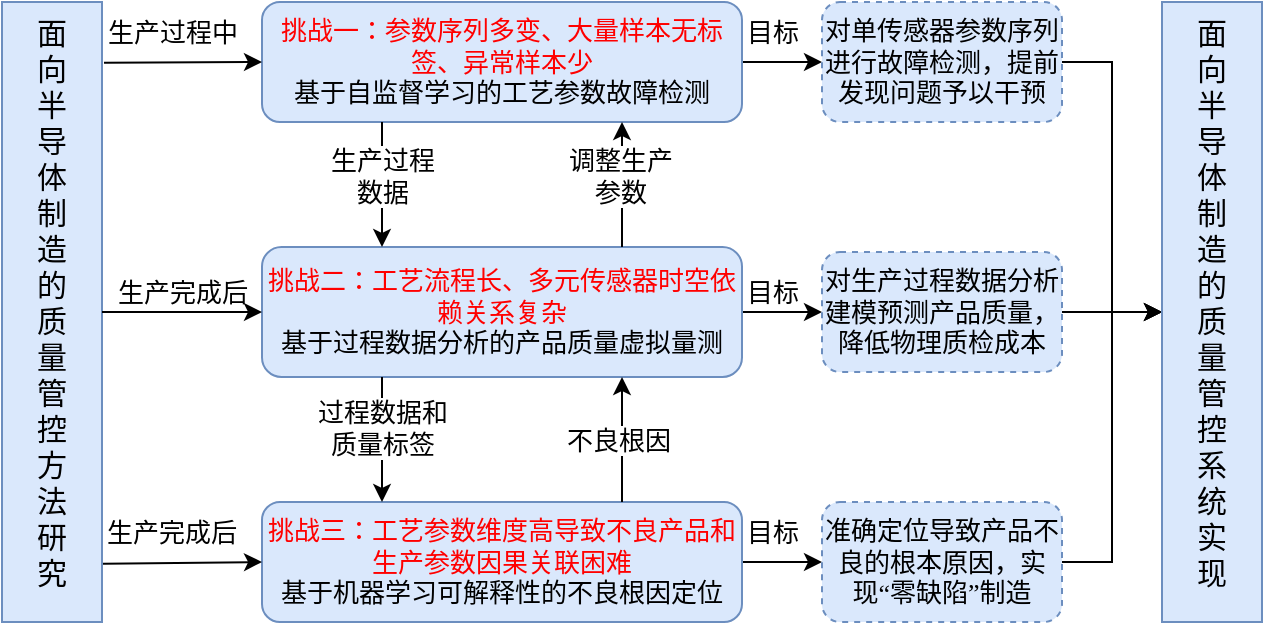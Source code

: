<mxfile version="25.0.3">
  <diagram name="第 1 页" id="vRJoYxe_t1CxdExO-E0Y">
    <mxGraphModel dx="989" dy="509" grid="1" gridSize="10" guides="1" tooltips="1" connect="1" arrows="1" fold="1" page="1" pageScale="1" pageWidth="827" pageHeight="1169" math="0" shadow="0">
      <root>
        <mxCell id="0" />
        <mxCell id="1" parent="0" />
        <mxCell id="leD4EtCYWYrJHKbPkgnn-1" value="" style="rounded=0;whiteSpace=wrap;html=1;fontFamily=华文中宋;fontSize=13;fillColor=#dae8fc;strokeColor=#6c8ebf;fontStyle=0" parent="1" vertex="1">
          <mxGeometry x="70" y="110" width="50" height="310" as="geometry" />
        </mxCell>
        <mxCell id="leD4EtCYWYrJHKbPkgnn-3" value="面向半导体制造的质量管控方法研究" style="text;html=1;strokeColor=none;fillColor=none;align=center;verticalAlign=middle;whiteSpace=wrap;rounded=0;fontFamily=华文中宋;fontSize=15;fontStyle=0" parent="1" vertex="1">
          <mxGeometry x="85" y="140" width="20" height="239" as="geometry" />
        </mxCell>
        <mxCell id="leD4EtCYWYrJHKbPkgnn-10" value="" style="edgeStyle=orthogonalEdgeStyle;rounded=0;orthogonalLoop=1;jettySize=auto;html=1;fontFamily=华文中宋;fontSize=13;fontStyle=0" parent="1" source="leD4EtCYWYrJHKbPkgnn-4" target="leD4EtCYWYrJHKbPkgnn-9" edge="1">
          <mxGeometry relative="1" as="geometry" />
        </mxCell>
        <mxCell id="leD4EtCYWYrJHKbPkgnn-4" value="&lt;font color=&quot;#ff0000&quot;&gt;挑战一：参数序列多变、大量样本无标签、异常样本少&lt;/font&gt;&lt;br&gt;基于自监督学习的工艺参数故障检测" style="rounded=1;whiteSpace=wrap;html=1;fontFamily=华文中宋;fontSize=13;fillColor=#dae8fc;strokeColor=#6c8ebf;fontStyle=0" parent="1" vertex="1">
          <mxGeometry x="200" y="110" width="240" height="60" as="geometry" />
        </mxCell>
        <mxCell id="leD4EtCYWYrJHKbPkgnn-13" value="" style="edgeStyle=orthogonalEdgeStyle;rounded=0;orthogonalLoop=1;jettySize=auto;html=1;fontFamily=华文中宋;fontSize=13;fontStyle=0" parent="1" source="leD4EtCYWYrJHKbPkgnn-5" target="leD4EtCYWYrJHKbPkgnn-12" edge="1">
          <mxGeometry relative="1" as="geometry" />
        </mxCell>
        <mxCell id="leD4EtCYWYrJHKbPkgnn-5" value="&lt;font color=&quot;#ff0000&quot;&gt;挑战二：工艺流程长、多元传感器时空依赖关系复杂&lt;/font&gt;&lt;br&gt;基于过程数据分析的产品质量虚拟量测" style="rounded=1;whiteSpace=wrap;html=1;fontFamily=华文中宋;fontSize=13;fillColor=#dae8fc;strokeColor=#6c8ebf;fontStyle=0" parent="1" vertex="1">
          <mxGeometry x="200" y="232.5" width="240" height="65" as="geometry" />
        </mxCell>
        <mxCell id="leD4EtCYWYrJHKbPkgnn-16" value="" style="edgeStyle=orthogonalEdgeStyle;rounded=0;orthogonalLoop=1;jettySize=auto;html=1;fontFamily=华文中宋;fontSize=13;fontStyle=0" parent="1" source="leD4EtCYWYrJHKbPkgnn-6" target="leD4EtCYWYrJHKbPkgnn-15" edge="1">
          <mxGeometry relative="1" as="geometry" />
        </mxCell>
        <mxCell id="leD4EtCYWYrJHKbPkgnn-6" value="&lt;font color=&quot;#ff0000&quot;&gt;挑战三：工艺参数维度高导致不良产品和生产参数因果关联困难&lt;/font&gt;&lt;br&gt;基于机器学习可解释性的不良根因定位" style="rounded=1;whiteSpace=wrap;html=1;fontFamily=华文中宋;fontSize=13;fillColor=#dae8fc;strokeColor=#6c8ebf;fontStyle=0" parent="1" vertex="1">
          <mxGeometry x="200" y="360" width="240" height="60" as="geometry" />
        </mxCell>
        <mxCell id="XV_b17r9qpa5eP-i0__M-15" value="" style="edgeStyle=orthogonalEdgeStyle;rounded=0;orthogonalLoop=1;jettySize=auto;html=1;fontFamily=华文中宋;fontStyle=0" parent="1" source="leD4EtCYWYrJHKbPkgnn-9" target="XV_b17r9qpa5eP-i0__M-2" edge="1">
          <mxGeometry relative="1" as="geometry" />
        </mxCell>
        <mxCell id="leD4EtCYWYrJHKbPkgnn-9" value="&lt;p style=&quot;margin-top: 0pt; margin-bottom: 0pt; margin-left: 0in; direction: ltr; unicode-bidi: embed; word-break: normal; font-size: 13px;&quot;&gt;对单传感器参数序列进行故障检测，提前发现问题予以干预&lt;/p&gt;" style="rounded=1;whiteSpace=wrap;html=1;fontFamily=华文中宋;fontSize=13;fillColor=#dae8fc;strokeColor=#6c8ebf;dashed=1;fontStyle=0" parent="1" vertex="1">
          <mxGeometry x="480" y="110" width="120" height="60" as="geometry" />
        </mxCell>
        <mxCell id="leD4EtCYWYrJHKbPkgnn-11" value="目标" style="text;html=1;align=center;verticalAlign=middle;resizable=0;points=[];autosize=1;strokeColor=none;fillColor=none;fontFamily=华文中宋;fontSize=13;fontStyle=0" parent="1" vertex="1">
          <mxGeometry x="430" y="110" width="50" height="30" as="geometry" />
        </mxCell>
        <mxCell id="XV_b17r9qpa5eP-i0__M-16" value="" style="edgeStyle=orthogonalEdgeStyle;rounded=0;orthogonalLoop=1;jettySize=auto;html=1;strokeWidth=1;fontFamily=华文中宋;fontStyle=0" parent="1" source="leD4EtCYWYrJHKbPkgnn-12" target="XV_b17r9qpa5eP-i0__M-2" edge="1">
          <mxGeometry relative="1" as="geometry" />
        </mxCell>
        <mxCell id="leD4EtCYWYrJHKbPkgnn-12" value="&lt;p style=&quot;margin-top: 0pt; margin-bottom: 0pt; margin-left: 0in; direction: ltr; unicode-bidi: embed; word-break: normal; font-size: 13px;&quot;&gt;对生产过程数据分析建模预测产品质量，降低物理质检成本&lt;/p&gt;" style="rounded=1;whiteSpace=wrap;html=1;fontFamily=华文中宋;fontSize=13;fillColor=#dae8fc;strokeColor=#6c8ebf;dashed=1;fontStyle=0" parent="1" vertex="1">
          <mxGeometry x="480" y="235" width="120" height="60" as="geometry" />
        </mxCell>
        <mxCell id="leD4EtCYWYrJHKbPkgnn-14" value="目标" style="text;html=1;align=center;verticalAlign=middle;resizable=0;points=[];autosize=1;strokeColor=none;fillColor=none;fontFamily=华文中宋;fontSize=13;fontStyle=0" parent="1" vertex="1">
          <mxGeometry x="430" y="240" width="50" height="30" as="geometry" />
        </mxCell>
        <mxCell id="XV_b17r9qpa5eP-i0__M-17" value="" style="edgeStyle=orthogonalEdgeStyle;rounded=0;orthogonalLoop=1;jettySize=auto;html=1;fontFamily=华文中宋;fontStyle=0" parent="1" source="leD4EtCYWYrJHKbPkgnn-15" target="XV_b17r9qpa5eP-i0__M-2" edge="1">
          <mxGeometry relative="1" as="geometry" />
        </mxCell>
        <mxCell id="leD4EtCYWYrJHKbPkgnn-15" value="&lt;p style=&quot;margin-top: 0pt; margin-bottom: 0pt; margin-left: 0in; direction: ltr; unicode-bidi: embed; word-break: normal; font-size: 13px;&quot;&gt;准确定位导致产品不良的根本原因，实现“零缺陷”制造&lt;/p&gt;" style="rounded=1;whiteSpace=wrap;html=1;fontFamily=华文中宋;fontSize=13;fillColor=#dae8fc;strokeColor=#6c8ebf;dashed=1;fontStyle=0" parent="1" vertex="1">
          <mxGeometry x="480" y="360" width="120" height="60" as="geometry" />
        </mxCell>
        <mxCell id="leD4EtCYWYrJHKbPkgnn-17" value="目标" style="text;html=1;align=center;verticalAlign=middle;resizable=0;points=[];autosize=1;strokeColor=none;fillColor=none;fontFamily=华文中宋;fontSize=13;fontStyle=0" parent="1" vertex="1">
          <mxGeometry x="430" y="360" width="50" height="30" as="geometry" />
        </mxCell>
        <mxCell id="leD4EtCYWYrJHKbPkgnn-18" value="" style="endArrow=classic;html=1;rounded=0;exitX=0.25;exitY=1;exitDx=0;exitDy=0;entryX=0.25;entryY=0;entryDx=0;entryDy=0;fontFamily=华文中宋;fontSize=13;fontStyle=0" parent="1" source="leD4EtCYWYrJHKbPkgnn-4" target="leD4EtCYWYrJHKbPkgnn-5" edge="1">
          <mxGeometry width="50" height="50" relative="1" as="geometry">
            <mxPoint x="170" y="250" as="sourcePoint" />
            <mxPoint x="220" y="200" as="targetPoint" />
          </mxGeometry>
        </mxCell>
        <mxCell id="leD4EtCYWYrJHKbPkgnn-19" value="生产过程&lt;br style=&quot;font-size: 13px;&quot;&gt;数据" style="edgeLabel;html=1;align=center;verticalAlign=middle;resizable=0;points=[];fontFamily=华文中宋;fontSize=13;fontStyle=0" parent="leD4EtCYWYrJHKbPkgnn-18" vertex="1" connectable="0">
          <mxGeometry x="-0.135" relative="1" as="geometry">
            <mxPoint as="offset" />
          </mxGeometry>
        </mxCell>
        <mxCell id="leD4EtCYWYrJHKbPkgnn-20" value="" style="endArrow=classic;html=1;rounded=0;entryX=0.25;entryY=0;entryDx=0;entryDy=0;exitX=0.25;exitY=1;exitDx=0;exitDy=0;fontFamily=华文中宋;fontSize=13;fontStyle=0" parent="1" source="leD4EtCYWYrJHKbPkgnn-5" target="leD4EtCYWYrJHKbPkgnn-6" edge="1">
          <mxGeometry width="50" height="50" relative="1" as="geometry">
            <mxPoint x="240" y="310" as="sourcePoint" />
            <mxPoint x="250" y="350" as="targetPoint" />
          </mxGeometry>
        </mxCell>
        <mxCell id="leD4EtCYWYrJHKbPkgnn-21" value="过程数据和&lt;br style=&quot;font-size: 13px;&quot;&gt;质量标签" style="edgeLabel;html=1;align=center;verticalAlign=middle;resizable=0;points=[];fontFamily=华文中宋;fontSize=13;fontStyle=0" parent="leD4EtCYWYrJHKbPkgnn-20" vertex="1" connectable="0">
          <mxGeometry x="-0.183" relative="1" as="geometry">
            <mxPoint as="offset" />
          </mxGeometry>
        </mxCell>
        <mxCell id="leD4EtCYWYrJHKbPkgnn-22" value="" style="endArrow=classic;html=1;rounded=0;entryX=0.75;entryY=1;entryDx=0;entryDy=0;exitX=0.75;exitY=0;exitDx=0;exitDy=0;fontFamily=华文中宋;fontSize=13;fontStyle=0" parent="1" source="leD4EtCYWYrJHKbPkgnn-6" target="leD4EtCYWYrJHKbPkgnn-5" edge="1">
          <mxGeometry width="50" height="50" relative="1" as="geometry">
            <mxPoint x="300" y="340" as="sourcePoint" />
            <mxPoint x="350" y="310" as="targetPoint" />
          </mxGeometry>
        </mxCell>
        <mxCell id="leD4EtCYWYrJHKbPkgnn-23" value="不良根因" style="edgeLabel;html=1;align=center;verticalAlign=middle;resizable=0;points=[];fontFamily=华文中宋;fontSize=13;fontStyle=0" parent="leD4EtCYWYrJHKbPkgnn-22" vertex="1" connectable="0">
          <mxGeometry x="0.013" y="2" relative="1" as="geometry">
            <mxPoint as="offset" />
          </mxGeometry>
        </mxCell>
        <mxCell id="leD4EtCYWYrJHKbPkgnn-24" value="" style="endArrow=classic;html=1;rounded=0;entryX=0.75;entryY=1;entryDx=0;entryDy=0;exitX=0.75;exitY=0;exitDx=0;exitDy=0;fontFamily=华文中宋;fontSize=13;fontStyle=0" parent="1" source="leD4EtCYWYrJHKbPkgnn-5" target="leD4EtCYWYrJHKbPkgnn-4" edge="1">
          <mxGeometry width="50" height="50" relative="1" as="geometry">
            <mxPoint x="300" y="230" as="sourcePoint" />
            <mxPoint x="350" y="180" as="targetPoint" />
          </mxGeometry>
        </mxCell>
        <mxCell id="leD4EtCYWYrJHKbPkgnn-25" value="调整生产&lt;br style=&quot;font-size: 13px;&quot;&gt;参数" style="edgeLabel;html=1;align=center;verticalAlign=middle;resizable=0;points=[];fontFamily=华文中宋;fontSize=13;fontStyle=0" parent="leD4EtCYWYrJHKbPkgnn-24" vertex="1" connectable="0">
          <mxGeometry x="0.157" y="1" relative="1" as="geometry">
            <mxPoint as="offset" />
          </mxGeometry>
        </mxCell>
        <mxCell id="leD4EtCYWYrJHKbPkgnn-26" value="" style="endArrow=classic;html=1;rounded=0;entryX=0;entryY=0.5;entryDx=0;entryDy=0;exitX=1.02;exitY=0.098;exitDx=0;exitDy=0;exitPerimeter=0;fontFamily=华文中宋;fontSize=13;fontStyle=0" parent="1" source="leD4EtCYWYrJHKbPkgnn-1" target="leD4EtCYWYrJHKbPkgnn-4" edge="1">
          <mxGeometry width="50" height="50" relative="1" as="geometry">
            <mxPoint x="160" y="140" as="sourcePoint" />
            <mxPoint x="200" y="100" as="targetPoint" />
          </mxGeometry>
        </mxCell>
        <mxCell id="leD4EtCYWYrJHKbPkgnn-27" value="" style="endArrow=classic;html=1;rounded=0;entryX=0;entryY=0.5;entryDx=0;entryDy=0;exitX=1;exitY=0.5;exitDx=0;exitDy=0;fontFamily=华文中宋;fontSize=13;fontStyle=0" parent="1" source="leD4EtCYWYrJHKbPkgnn-1" target="leD4EtCYWYrJHKbPkgnn-5" edge="1">
          <mxGeometry width="50" height="50" relative="1" as="geometry">
            <mxPoint x="150" y="270" as="sourcePoint" />
            <mxPoint x="200" y="220" as="targetPoint" />
          </mxGeometry>
        </mxCell>
        <mxCell id="leD4EtCYWYrJHKbPkgnn-28" value="" style="endArrow=classic;html=1;rounded=0;entryX=0;entryY=0.5;entryDx=0;entryDy=0;exitX=1.01;exitY=0.906;exitDx=0;exitDy=0;exitPerimeter=0;fontFamily=华文中宋;fontSize=13;fontStyle=0" parent="1" source="leD4EtCYWYrJHKbPkgnn-1" target="leD4EtCYWYrJHKbPkgnn-6" edge="1">
          <mxGeometry width="50" height="50" relative="1" as="geometry">
            <mxPoint x="150" y="390" as="sourcePoint" />
            <mxPoint x="200" y="340" as="targetPoint" />
          </mxGeometry>
        </mxCell>
        <mxCell id="leD4EtCYWYrJHKbPkgnn-32" value="生产完成后" style="text;html=1;align=center;verticalAlign=middle;resizable=0;points=[];autosize=1;strokeColor=none;fillColor=none;fontFamily=华文中宋;fontSize=13;fontStyle=0" parent="1" vertex="1">
          <mxGeometry x="115" y="240" width="90" height="30" as="geometry" />
        </mxCell>
        <mxCell id="leD4EtCYWYrJHKbPkgnn-33" value="生产过程中" style="text;html=1;align=center;verticalAlign=middle;resizable=0;points=[];autosize=1;strokeColor=none;fillColor=none;fontFamily=华文中宋;fontSize=13;fontStyle=0" parent="1" vertex="1">
          <mxGeometry x="110" y="110" width="90" height="30" as="geometry" />
        </mxCell>
        <mxCell id="leD4EtCYWYrJHKbPkgnn-34" value="生产完成后" style="text;html=1;strokeColor=none;fillColor=none;align=center;verticalAlign=middle;whiteSpace=wrap;rounded=0;fontFamily=华文中宋;fontSize=13;fontStyle=0" parent="1" vertex="1">
          <mxGeometry x="115" y="365" width="80" height="20" as="geometry" />
        </mxCell>
        <mxCell id="XV_b17r9qpa5eP-i0__M-2" value="" style="rounded=0;whiteSpace=wrap;html=1;fontFamily=华文中宋;fontSize=13;fillColor=#dae8fc;strokeColor=#6c8ebf;fontStyle=0" parent="1" vertex="1">
          <mxGeometry x="650" y="110" width="50" height="310" as="geometry" />
        </mxCell>
        <mxCell id="XV_b17r9qpa5eP-i0__M-18" value="面向半导体制造的质量管控系统实现" style="text;html=1;strokeColor=none;fillColor=none;align=center;verticalAlign=middle;whiteSpace=wrap;rounded=0;fontFamily=华文中宋;fontSize=15;fontStyle=0" parent="1" vertex="1">
          <mxGeometry x="665" y="140" width="20" height="239" as="geometry" />
        </mxCell>
      </root>
    </mxGraphModel>
  </diagram>
</mxfile>
